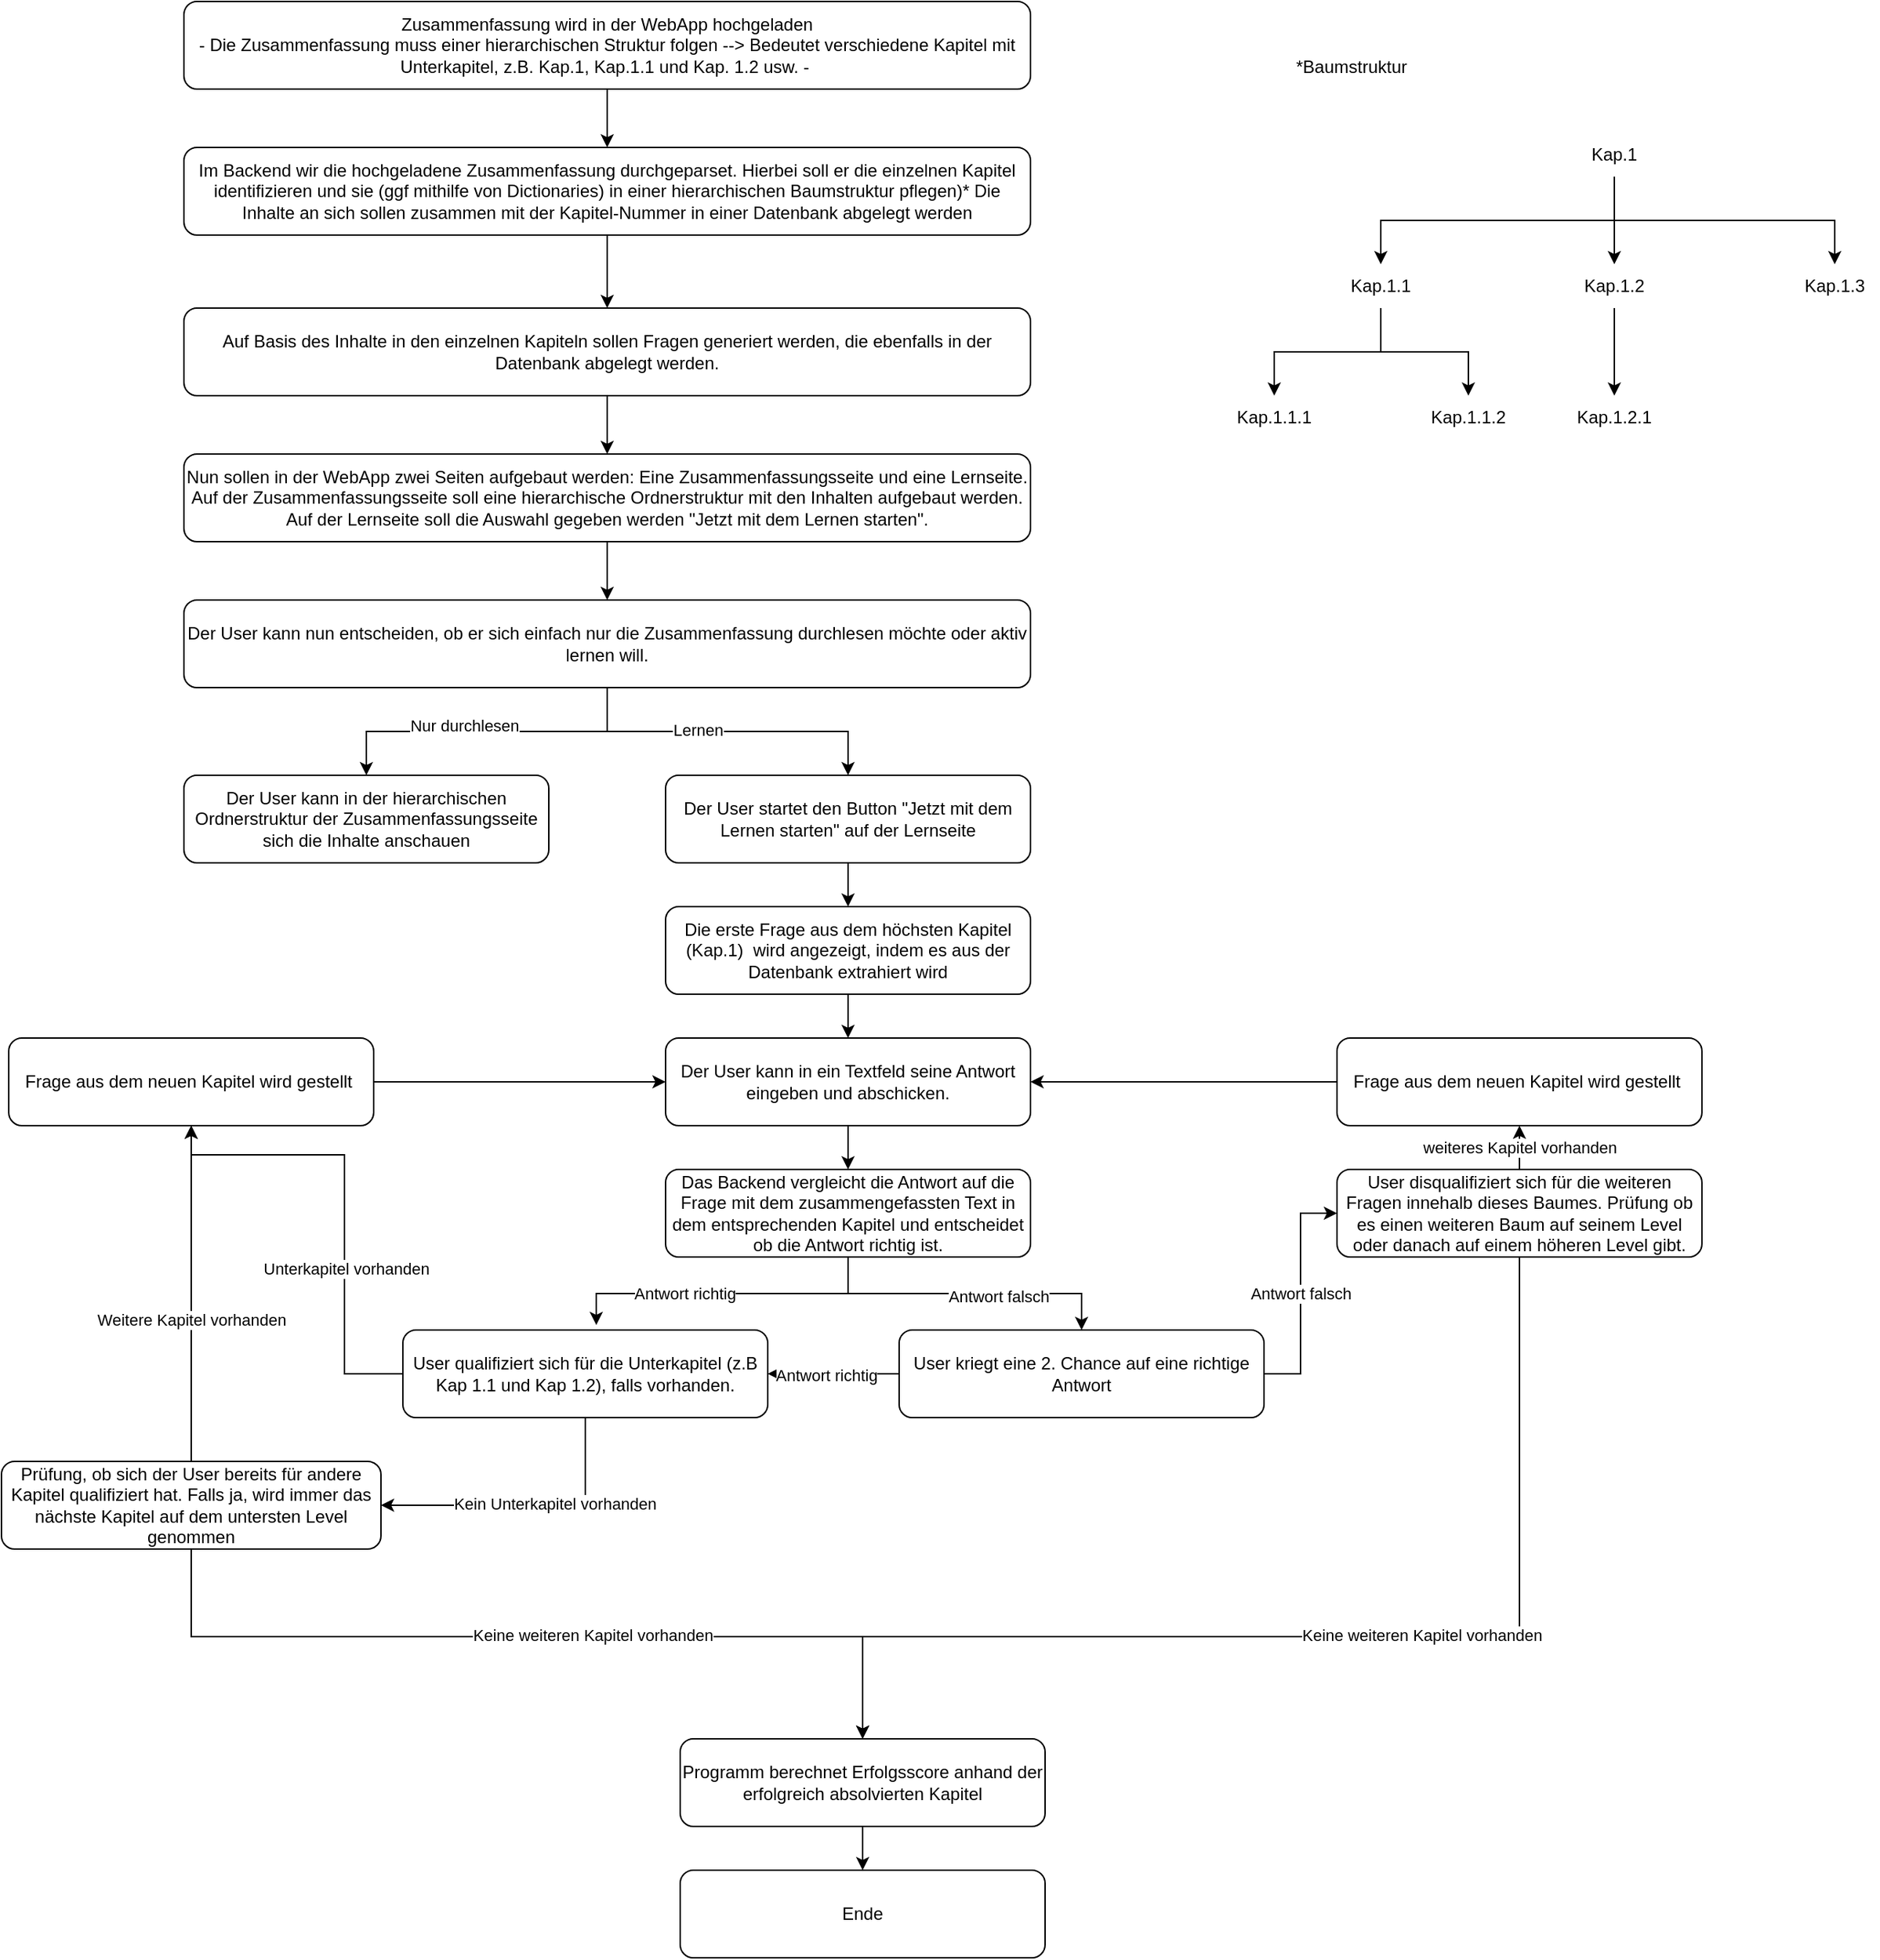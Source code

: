 <mxfile version="15.4.0" type="device"><diagram id="XT6APfeWLw9gPcAmSu-x" name="Seite-1"><mxGraphModel dx="2032" dy="687" grid="1" gridSize="10" guides="1" tooltips="1" connect="1" arrows="1" fold="1" page="1" pageScale="1" pageWidth="827" pageHeight="1169" math="0" shadow="0"><root><mxCell id="0"/><mxCell id="1" parent="0"/><mxCell id="LTsZ1OgKzYPCGksUfXsC-3" value="" style="edgeStyle=orthogonalEdgeStyle;rounded=0;orthogonalLoop=1;jettySize=auto;html=1;" edge="1" parent="1" source="LTsZ1OgKzYPCGksUfXsC-1" target="LTsZ1OgKzYPCGksUfXsC-2"><mxGeometry relative="1" as="geometry"/></mxCell><mxCell id="LTsZ1OgKzYPCGksUfXsC-1" value="Zusammenfassung wird in der WebApp hochgeladen&lt;br&gt;- Die Zusammenfassung muss einer hierarchischen Struktur folgen --&amp;gt; Bedeutet verschiedene Kapitel mit Unterkapitel, z.B. Kap.1, Kap.1.1 und Kap. 1.2 usw. -&amp;nbsp;" style="rounded=1;whiteSpace=wrap;html=1;" vertex="1" parent="1"><mxGeometry x="110" y="100" width="580" height="60" as="geometry"/></mxCell><mxCell id="LTsZ1OgKzYPCGksUfXsC-6" value="" style="edgeStyle=orthogonalEdgeStyle;rounded=0;orthogonalLoop=1;jettySize=auto;html=1;" edge="1" parent="1" source="LTsZ1OgKzYPCGksUfXsC-2" target="LTsZ1OgKzYPCGksUfXsC-5"><mxGeometry relative="1" as="geometry"/></mxCell><mxCell id="LTsZ1OgKzYPCGksUfXsC-2" value="Im Backend wir die hochgeladene Zusammenfassung durchgeparset. Hierbei soll er die einzelnen Kapitel identifizieren und sie (ggf mithilfe von Dictionaries) in einer hierarchischen Baumstruktur pflegen)* Die Inhalte an sich sollen zusammen mit der Kapitel-Nummer in einer Datenbank abgelegt werden" style="rounded=1;whiteSpace=wrap;html=1;" vertex="1" parent="1"><mxGeometry x="110" y="200" width="580" height="60" as="geometry"/></mxCell><mxCell id="LTsZ1OgKzYPCGksUfXsC-9" value="" style="edgeStyle=orthogonalEdgeStyle;rounded=0;orthogonalLoop=1;jettySize=auto;html=1;" edge="1" parent="1" source="LTsZ1OgKzYPCGksUfXsC-4" target="LTsZ1OgKzYPCGksUfXsC-8"><mxGeometry relative="1" as="geometry"/></mxCell><mxCell id="LTsZ1OgKzYPCGksUfXsC-4" value="Nun sollen in der WebApp zwei Seiten aufgebaut werden: Eine Zusammenfassungsseite und eine Lernseite. Auf der Zusammenfassungsseite soll eine hierarchische Ordnerstruktur mit den Inhalten aufgebaut werden. Auf der Lernseite soll die Auswahl gegeben werden &quot;Jetzt mit dem Lernen starten&quot;." style="rounded=1;whiteSpace=wrap;html=1;" vertex="1" parent="1"><mxGeometry x="110" y="410" width="580" height="60" as="geometry"/></mxCell><mxCell id="LTsZ1OgKzYPCGksUfXsC-7" value="" style="edgeStyle=orthogonalEdgeStyle;rounded=0;orthogonalLoop=1;jettySize=auto;html=1;" edge="1" parent="1" source="LTsZ1OgKzYPCGksUfXsC-5" target="LTsZ1OgKzYPCGksUfXsC-4"><mxGeometry relative="1" as="geometry"/></mxCell><mxCell id="LTsZ1OgKzYPCGksUfXsC-5" value="Auf Basis des Inhalte in den einzelnen Kapiteln sollen Fragen generiert werden, die ebenfalls in der Datenbank abgelegt werden." style="rounded=1;whiteSpace=wrap;html=1;" vertex="1" parent="1"><mxGeometry x="110" y="310" width="580" height="60" as="geometry"/></mxCell><mxCell id="LTsZ1OgKzYPCGksUfXsC-11" style="edgeStyle=orthogonalEdgeStyle;rounded=0;orthogonalLoop=1;jettySize=auto;html=1;exitX=0.5;exitY=1;exitDx=0;exitDy=0;" edge="1" parent="1" source="LTsZ1OgKzYPCGksUfXsC-8" target="LTsZ1OgKzYPCGksUfXsC-10"><mxGeometry relative="1" as="geometry"/></mxCell><mxCell id="LTsZ1OgKzYPCGksUfXsC-12" value="Nur durchlesen" style="edgeLabel;html=1;align=center;verticalAlign=middle;resizable=0;points=[];" vertex="1" connectable="0" parent="LTsZ1OgKzYPCGksUfXsC-11"><mxGeometry x="0.141" y="-4" relative="1" as="geometry"><mxPoint as="offset"/></mxGeometry></mxCell><mxCell id="LTsZ1OgKzYPCGksUfXsC-14" style="edgeStyle=orthogonalEdgeStyle;rounded=0;orthogonalLoop=1;jettySize=auto;html=1;exitX=0.5;exitY=1;exitDx=0;exitDy=0;entryX=0.5;entryY=0;entryDx=0;entryDy=0;" edge="1" parent="1" source="LTsZ1OgKzYPCGksUfXsC-8" target="LTsZ1OgKzYPCGksUfXsC-13"><mxGeometry relative="1" as="geometry"/></mxCell><mxCell id="LTsZ1OgKzYPCGksUfXsC-15" value="Lernen" style="edgeLabel;html=1;align=center;verticalAlign=middle;resizable=0;points=[];" vertex="1" connectable="0" parent="LTsZ1OgKzYPCGksUfXsC-14"><mxGeometry x="-0.186" y="1" relative="1" as="geometry"><mxPoint as="offset"/></mxGeometry></mxCell><mxCell id="LTsZ1OgKzYPCGksUfXsC-8" value="Der User kann nun entscheiden, ob er sich einfach nur die Zusammenfassung durchlesen möchte oder aktiv lernen will." style="rounded=1;whiteSpace=wrap;html=1;" vertex="1" parent="1"><mxGeometry x="110" y="510" width="580" height="60" as="geometry"/></mxCell><mxCell id="LTsZ1OgKzYPCGksUfXsC-10" value="Der User kann in der hierarchischen Ordnerstruktur der Zusammenfassungsseite sich die Inhalte anschauen" style="rounded=1;whiteSpace=wrap;html=1;" vertex="1" parent="1"><mxGeometry x="110" y="630" width="250" height="60" as="geometry"/></mxCell><mxCell id="LTsZ1OgKzYPCGksUfXsC-17" value="" style="edgeStyle=orthogonalEdgeStyle;rounded=0;orthogonalLoop=1;jettySize=auto;html=1;" edge="1" parent="1" source="LTsZ1OgKzYPCGksUfXsC-13" target="LTsZ1OgKzYPCGksUfXsC-16"><mxGeometry relative="1" as="geometry"/></mxCell><mxCell id="LTsZ1OgKzYPCGksUfXsC-13" value="Der User startet den Button &quot;Jetzt mit dem Lernen starten&quot; auf der Lernseite" style="rounded=1;whiteSpace=wrap;html=1;" vertex="1" parent="1"><mxGeometry x="440" y="630" width="250" height="60" as="geometry"/></mxCell><mxCell id="LTsZ1OgKzYPCGksUfXsC-19" value="" style="edgeStyle=orthogonalEdgeStyle;rounded=0;orthogonalLoop=1;jettySize=auto;html=1;" edge="1" parent="1" source="LTsZ1OgKzYPCGksUfXsC-16" target="LTsZ1OgKzYPCGksUfXsC-18"><mxGeometry relative="1" as="geometry"/></mxCell><mxCell id="LTsZ1OgKzYPCGksUfXsC-16" value="Die erste Frage aus dem höchsten Kapitel (Kap.1)&amp;nbsp; wird angezeigt, indem es aus der Datenbank extrahiert wird" style="rounded=1;whiteSpace=wrap;html=1;" vertex="1" parent="1"><mxGeometry x="440" y="720" width="250" height="60" as="geometry"/></mxCell><mxCell id="LTsZ1OgKzYPCGksUfXsC-21" value="" style="edgeStyle=orthogonalEdgeStyle;rounded=0;orthogonalLoop=1;jettySize=auto;html=1;" edge="1" parent="1" source="LTsZ1OgKzYPCGksUfXsC-18" target="LTsZ1OgKzYPCGksUfXsC-20"><mxGeometry relative="1" as="geometry"/></mxCell><mxCell id="LTsZ1OgKzYPCGksUfXsC-18" value="Der User kann in ein Textfeld seine Antwort eingeben und abschicken." style="rounded=1;whiteSpace=wrap;html=1;" vertex="1" parent="1"><mxGeometry x="440" y="810" width="250" height="60" as="geometry"/></mxCell><mxCell id="LTsZ1OgKzYPCGksUfXsC-23" style="edgeStyle=orthogonalEdgeStyle;rounded=0;orthogonalLoop=1;jettySize=auto;html=1;exitX=0.5;exitY=1;exitDx=0;exitDy=0;entryX=0.53;entryY=-0.057;entryDx=0;entryDy=0;entryPerimeter=0;" edge="1" parent="1" source="LTsZ1OgKzYPCGksUfXsC-20" target="LTsZ1OgKzYPCGksUfXsC-22"><mxGeometry relative="1" as="geometry"/></mxCell><mxCell id="LTsZ1OgKzYPCGksUfXsC-24" value="Antwort richtig" style="edgeLabel;html=1;align=center;verticalAlign=middle;resizable=0;points=[];" vertex="1" connectable="0" parent="LTsZ1OgKzYPCGksUfXsC-23"><mxGeometry x="0.249" relative="1" as="geometry"><mxPoint as="offset"/></mxGeometry></mxCell><mxCell id="LTsZ1OgKzYPCGksUfXsC-26" style="edgeStyle=orthogonalEdgeStyle;rounded=0;orthogonalLoop=1;jettySize=auto;html=1;exitX=0.5;exitY=1;exitDx=0;exitDy=0;entryX=0.5;entryY=0;entryDx=0;entryDy=0;" edge="1" parent="1" source="LTsZ1OgKzYPCGksUfXsC-20" target="LTsZ1OgKzYPCGksUfXsC-25"><mxGeometry relative="1" as="geometry"/></mxCell><mxCell id="LTsZ1OgKzYPCGksUfXsC-27" value="Antwort falsch" style="edgeLabel;html=1;align=center;verticalAlign=middle;resizable=0;points=[];" vertex="1" connectable="0" parent="LTsZ1OgKzYPCGksUfXsC-26"><mxGeometry x="0.214" y="-2" relative="1" as="geometry"><mxPoint as="offset"/></mxGeometry></mxCell><mxCell id="LTsZ1OgKzYPCGksUfXsC-20" value="Das Backend vergleicht die Antwort auf die Frage mit dem zusammengefassten Text in dem entsprechenden Kapitel und entscheidet ob die Antwort richtig ist." style="rounded=1;whiteSpace=wrap;html=1;" vertex="1" parent="1"><mxGeometry x="440" y="900" width="250" height="60" as="geometry"/></mxCell><mxCell id="LTsZ1OgKzYPCGksUfXsC-39" style="edgeStyle=orthogonalEdgeStyle;rounded=0;orthogonalLoop=1;jettySize=auto;html=1;exitX=0;exitY=0.5;exitDx=0;exitDy=0;entryX=0.5;entryY=1;entryDx=0;entryDy=0;" edge="1" parent="1" source="LTsZ1OgKzYPCGksUfXsC-22" target="LTsZ1OgKzYPCGksUfXsC-38"><mxGeometry relative="1" as="geometry"><Array as="points"><mxPoint x="220" y="1040"/><mxPoint x="220" y="890"/><mxPoint x="115" y="890"/></Array></mxGeometry></mxCell><mxCell id="LTsZ1OgKzYPCGksUfXsC-40" value="Unterkapitel vorhanden" style="edgeLabel;html=1;align=center;verticalAlign=middle;resizable=0;points=[];" vertex="1" connectable="0" parent="LTsZ1OgKzYPCGksUfXsC-39"><mxGeometry x="-0.285" y="-1" relative="1" as="geometry"><mxPoint as="offset"/></mxGeometry></mxCell><mxCell id="LTsZ1OgKzYPCGksUfXsC-43" style="edgeStyle=orthogonalEdgeStyle;rounded=0;orthogonalLoop=1;jettySize=auto;html=1;exitX=0.5;exitY=1;exitDx=0;exitDy=0;entryX=1;entryY=0.5;entryDx=0;entryDy=0;" edge="1" parent="1" source="LTsZ1OgKzYPCGksUfXsC-22" target="LTsZ1OgKzYPCGksUfXsC-42"><mxGeometry relative="1" as="geometry"/></mxCell><mxCell id="LTsZ1OgKzYPCGksUfXsC-44" value="Kein Unterkapitel vorhanden" style="edgeLabel;html=1;align=center;verticalAlign=middle;resizable=0;points=[];" vertex="1" connectable="0" parent="LTsZ1OgKzYPCGksUfXsC-43"><mxGeometry x="-0.183" y="-1" relative="1" as="geometry"><mxPoint as="offset"/></mxGeometry></mxCell><mxCell id="LTsZ1OgKzYPCGksUfXsC-22" value="User qualifiziert sich für die Unterkapitel (z.B Kap 1.1 und Kap 1.2), falls vorhanden." style="rounded=1;whiteSpace=wrap;html=1;" vertex="1" parent="1"><mxGeometry x="260" y="1010" width="250" height="60" as="geometry"/></mxCell><mxCell id="LTsZ1OgKzYPCGksUfXsC-28" style="edgeStyle=orthogonalEdgeStyle;rounded=0;orthogonalLoop=1;jettySize=auto;html=1;exitX=0;exitY=0.5;exitDx=0;exitDy=0;entryX=1;entryY=0.5;entryDx=0;entryDy=0;" edge="1" parent="1" source="LTsZ1OgKzYPCGksUfXsC-25" target="LTsZ1OgKzYPCGksUfXsC-22"><mxGeometry relative="1" as="geometry"/></mxCell><mxCell id="LTsZ1OgKzYPCGksUfXsC-29" value="Antwort richtig" style="edgeLabel;html=1;align=center;verticalAlign=middle;resizable=0;points=[];" vertex="1" connectable="0" parent="LTsZ1OgKzYPCGksUfXsC-28"><mxGeometry x="0.12" y="1" relative="1" as="geometry"><mxPoint as="offset"/></mxGeometry></mxCell><mxCell id="LTsZ1OgKzYPCGksUfXsC-31" value="Antwort falsch" style="edgeStyle=orthogonalEdgeStyle;rounded=0;orthogonalLoop=1;jettySize=auto;html=1;exitX=1;exitY=0.5;exitDx=0;exitDy=0;entryX=0;entryY=0.5;entryDx=0;entryDy=0;" edge="1" parent="1" source="LTsZ1OgKzYPCGksUfXsC-25" target="LTsZ1OgKzYPCGksUfXsC-30"><mxGeometry relative="1" as="geometry"/></mxCell><mxCell id="LTsZ1OgKzYPCGksUfXsC-25" value="User kriegt eine 2. Chance auf eine richtige Antwort" style="rounded=1;whiteSpace=wrap;html=1;" vertex="1" parent="1"><mxGeometry x="600" y="1010" width="250" height="60" as="geometry"/></mxCell><mxCell id="LTsZ1OgKzYPCGksUfXsC-33" value="weiteres Kapitel vorhanden" style="edgeStyle=orthogonalEdgeStyle;rounded=0;orthogonalLoop=1;jettySize=auto;html=1;exitX=0.5;exitY=0;exitDx=0;exitDy=0;entryX=0.5;entryY=1;entryDx=0;entryDy=0;" edge="1" parent="1" source="LTsZ1OgKzYPCGksUfXsC-30" target="LTsZ1OgKzYPCGksUfXsC-32"><mxGeometry relative="1" as="geometry"/></mxCell><mxCell id="LTsZ1OgKzYPCGksUfXsC-36" style="edgeStyle=orthogonalEdgeStyle;rounded=0;orthogonalLoop=1;jettySize=auto;html=1;exitX=0.5;exitY=1;exitDx=0;exitDy=0;" edge="1" parent="1" source="LTsZ1OgKzYPCGksUfXsC-30" target="LTsZ1OgKzYPCGksUfXsC-35"><mxGeometry relative="1" as="geometry"><Array as="points"><mxPoint x="1025" y="1220"/><mxPoint x="575" y="1220"/></Array></mxGeometry></mxCell><mxCell id="LTsZ1OgKzYPCGksUfXsC-37" value="Keine weiteren Kapitel vorhanden" style="edgeLabel;html=1;align=center;verticalAlign=middle;resizable=0;points=[];" vertex="1" connectable="0" parent="LTsZ1OgKzYPCGksUfXsC-36"><mxGeometry x="-0.16" y="-1" relative="1" as="geometry"><mxPoint as="offset"/></mxGeometry></mxCell><mxCell id="LTsZ1OgKzYPCGksUfXsC-30" value="User disqualifiziert sich für die weiteren Fragen innehalb dieses Baumes. Prüfung ob es einen weiteren Baum auf seinem Level oder danach auf einem höheren Level gibt." style="rounded=1;whiteSpace=wrap;html=1;" vertex="1" parent="1"><mxGeometry x="900" y="900" width="250" height="60" as="geometry"/></mxCell><mxCell id="LTsZ1OgKzYPCGksUfXsC-34" style="edgeStyle=orthogonalEdgeStyle;rounded=0;orthogonalLoop=1;jettySize=auto;html=1;exitX=0;exitY=0.5;exitDx=0;exitDy=0;entryX=1;entryY=0.5;entryDx=0;entryDy=0;" edge="1" parent="1" source="LTsZ1OgKzYPCGksUfXsC-32" target="LTsZ1OgKzYPCGksUfXsC-18"><mxGeometry relative="1" as="geometry"/></mxCell><mxCell id="LTsZ1OgKzYPCGksUfXsC-32" value="Frage aus dem neuen Kapitel wird gestellt&amp;nbsp;" style="rounded=1;whiteSpace=wrap;html=1;" vertex="1" parent="1"><mxGeometry x="900" y="810" width="250" height="60" as="geometry"/></mxCell><mxCell id="LTsZ1OgKzYPCGksUfXsC-51" style="edgeStyle=orthogonalEdgeStyle;rounded=0;orthogonalLoop=1;jettySize=auto;html=1;exitX=0.5;exitY=1;exitDx=0;exitDy=0;entryX=0.5;entryY=0;entryDx=0;entryDy=0;" edge="1" parent="1" source="LTsZ1OgKzYPCGksUfXsC-35" target="LTsZ1OgKzYPCGksUfXsC-50"><mxGeometry relative="1" as="geometry"/></mxCell><mxCell id="LTsZ1OgKzYPCGksUfXsC-35" value="Programm berechnet Erfolgsscore anhand der erfolgreich absolvierten Kapitel" style="rounded=1;whiteSpace=wrap;html=1;" vertex="1" parent="1"><mxGeometry x="450" y="1290" width="250" height="60" as="geometry"/></mxCell><mxCell id="LTsZ1OgKzYPCGksUfXsC-41" style="edgeStyle=orthogonalEdgeStyle;rounded=0;orthogonalLoop=1;jettySize=auto;html=1;exitX=1;exitY=0.5;exitDx=0;exitDy=0;entryX=0;entryY=0.5;entryDx=0;entryDy=0;" edge="1" parent="1" source="LTsZ1OgKzYPCGksUfXsC-38" target="LTsZ1OgKzYPCGksUfXsC-18"><mxGeometry relative="1" as="geometry"/></mxCell><mxCell id="LTsZ1OgKzYPCGksUfXsC-38" value="Frage aus dem neuen Kapitel wird gestellt&amp;nbsp;" style="rounded=1;whiteSpace=wrap;html=1;" vertex="1" parent="1"><mxGeometry x="-10" y="810" width="250" height="60" as="geometry"/></mxCell><mxCell id="LTsZ1OgKzYPCGksUfXsC-45" style="edgeStyle=orthogonalEdgeStyle;rounded=0;orthogonalLoop=1;jettySize=auto;html=1;exitX=0.5;exitY=0;exitDx=0;exitDy=0;entryX=0.5;entryY=1;entryDx=0;entryDy=0;" edge="1" parent="1" source="LTsZ1OgKzYPCGksUfXsC-42" target="LTsZ1OgKzYPCGksUfXsC-38"><mxGeometry relative="1" as="geometry"/></mxCell><mxCell id="LTsZ1OgKzYPCGksUfXsC-46" value="Weitere Kapitel vorhanden" style="edgeLabel;html=1;align=center;verticalAlign=middle;resizable=0;points=[];" vertex="1" connectable="0" parent="LTsZ1OgKzYPCGksUfXsC-45"><mxGeometry x="-0.158" relative="1" as="geometry"><mxPoint as="offset"/></mxGeometry></mxCell><mxCell id="LTsZ1OgKzYPCGksUfXsC-48" style="edgeStyle=orthogonalEdgeStyle;rounded=0;orthogonalLoop=1;jettySize=auto;html=1;exitX=0.5;exitY=1;exitDx=0;exitDy=0;entryX=0.5;entryY=0;entryDx=0;entryDy=0;" edge="1" parent="1" source="LTsZ1OgKzYPCGksUfXsC-42" target="LTsZ1OgKzYPCGksUfXsC-35"><mxGeometry relative="1" as="geometry"><Array as="points"><mxPoint x="115" y="1220"/><mxPoint x="575" y="1220"/></Array></mxGeometry></mxCell><mxCell id="LTsZ1OgKzYPCGksUfXsC-49" value="Keine weiteren Kapitel vorhanden" style="edgeLabel;html=1;align=center;verticalAlign=middle;resizable=0;points=[];" vertex="1" connectable="0" parent="LTsZ1OgKzYPCGksUfXsC-48"><mxGeometry x="0.135" y="1" relative="1" as="geometry"><mxPoint as="offset"/></mxGeometry></mxCell><mxCell id="LTsZ1OgKzYPCGksUfXsC-42" value="Prüfung, ob sich der User bereits für andere Kapitel qualifiziert hat. Falls ja, wird immer das nächste Kapitel auf dem untersten Level genommen" style="rounded=1;whiteSpace=wrap;html=1;" vertex="1" parent="1"><mxGeometry x="-15" y="1100" width="260" height="60" as="geometry"/></mxCell><mxCell id="LTsZ1OgKzYPCGksUfXsC-50" value="Ende" style="rounded=1;whiteSpace=wrap;html=1;" vertex="1" parent="1"><mxGeometry x="450" y="1380" width="250" height="60" as="geometry"/></mxCell><mxCell id="LTsZ1OgKzYPCGksUfXsC-52" value="*Baumstruktur" style="text;html=1;strokeColor=none;fillColor=none;align=center;verticalAlign=middle;whiteSpace=wrap;rounded=0;" vertex="1" parent="1"><mxGeometry x="880" y="130" width="60" height="30" as="geometry"/></mxCell><mxCell id="LTsZ1OgKzYPCGksUfXsC-62" style="edgeStyle=orthogonalEdgeStyle;rounded=0;orthogonalLoop=1;jettySize=auto;html=1;exitX=0.5;exitY=1;exitDx=0;exitDy=0;entryX=0.5;entryY=0;entryDx=0;entryDy=0;" edge="1" parent="1" source="LTsZ1OgKzYPCGksUfXsC-53" target="LTsZ1OgKzYPCGksUfXsC-54"><mxGeometry relative="1" as="geometry"/></mxCell><mxCell id="LTsZ1OgKzYPCGksUfXsC-63" style="edgeStyle=orthogonalEdgeStyle;rounded=0;orthogonalLoop=1;jettySize=auto;html=1;exitX=0.5;exitY=1;exitDx=0;exitDy=0;" edge="1" parent="1" source="LTsZ1OgKzYPCGksUfXsC-53" target="LTsZ1OgKzYPCGksUfXsC-55"><mxGeometry relative="1" as="geometry"><Array as="points"><mxPoint x="1090" y="270"/><mxPoint x="1090" y="270"/></Array></mxGeometry></mxCell><mxCell id="LTsZ1OgKzYPCGksUfXsC-64" style="edgeStyle=orthogonalEdgeStyle;rounded=0;orthogonalLoop=1;jettySize=auto;html=1;exitX=0.5;exitY=1;exitDx=0;exitDy=0;entryX=0.5;entryY=0;entryDx=0;entryDy=0;" edge="1" parent="1" source="LTsZ1OgKzYPCGksUfXsC-53" target="LTsZ1OgKzYPCGksUfXsC-56"><mxGeometry relative="1" as="geometry"/></mxCell><mxCell id="LTsZ1OgKzYPCGksUfXsC-53" value="Kap.1" style="text;html=1;strokeColor=none;fillColor=none;align=center;verticalAlign=middle;whiteSpace=wrap;rounded=0;" vertex="1" parent="1"><mxGeometry x="1060" y="190" width="60" height="30" as="geometry"/></mxCell><mxCell id="LTsZ1OgKzYPCGksUfXsC-65" style="edgeStyle=orthogonalEdgeStyle;rounded=0;orthogonalLoop=1;jettySize=auto;html=1;exitX=0.5;exitY=1;exitDx=0;exitDy=0;entryX=0.5;entryY=0;entryDx=0;entryDy=0;" edge="1" parent="1" source="LTsZ1OgKzYPCGksUfXsC-54" target="LTsZ1OgKzYPCGksUfXsC-57"><mxGeometry relative="1" as="geometry"/></mxCell><mxCell id="LTsZ1OgKzYPCGksUfXsC-66" style="edgeStyle=orthogonalEdgeStyle;rounded=0;orthogonalLoop=1;jettySize=auto;html=1;exitX=0.5;exitY=1;exitDx=0;exitDy=0;entryX=0.5;entryY=0;entryDx=0;entryDy=0;" edge="1" parent="1" source="LTsZ1OgKzYPCGksUfXsC-54" target="LTsZ1OgKzYPCGksUfXsC-59"><mxGeometry relative="1" as="geometry"/></mxCell><mxCell id="LTsZ1OgKzYPCGksUfXsC-54" value="Kap.1.1" style="text;html=1;strokeColor=none;fillColor=none;align=center;verticalAlign=middle;whiteSpace=wrap;rounded=0;" vertex="1" parent="1"><mxGeometry x="900" y="280" width="60" height="30" as="geometry"/></mxCell><mxCell id="LTsZ1OgKzYPCGksUfXsC-67" style="edgeStyle=orthogonalEdgeStyle;rounded=0;orthogonalLoop=1;jettySize=auto;html=1;exitX=0.5;exitY=1;exitDx=0;exitDy=0;" edge="1" parent="1" source="LTsZ1OgKzYPCGksUfXsC-55" target="LTsZ1OgKzYPCGksUfXsC-60"><mxGeometry relative="1" as="geometry"/></mxCell><mxCell id="LTsZ1OgKzYPCGksUfXsC-55" value="Kap.1.2" style="text;html=1;strokeColor=none;fillColor=none;align=center;verticalAlign=middle;whiteSpace=wrap;rounded=0;" vertex="1" parent="1"><mxGeometry x="1060" y="280" width="60" height="30" as="geometry"/></mxCell><mxCell id="LTsZ1OgKzYPCGksUfXsC-56" value="Kap.1.3" style="text;html=1;strokeColor=none;fillColor=none;align=center;verticalAlign=middle;whiteSpace=wrap;rounded=0;" vertex="1" parent="1"><mxGeometry x="1211" y="280" width="60" height="30" as="geometry"/></mxCell><mxCell id="LTsZ1OgKzYPCGksUfXsC-57" value="Kap.1.1.1" style="text;html=1;strokeColor=none;fillColor=none;align=center;verticalAlign=middle;whiteSpace=wrap;rounded=0;" vertex="1" parent="1"><mxGeometry x="827" y="370" width="60" height="30" as="geometry"/></mxCell><mxCell id="LTsZ1OgKzYPCGksUfXsC-59" value="Kap.1.1.2" style="text;html=1;strokeColor=none;fillColor=none;align=center;verticalAlign=middle;whiteSpace=wrap;rounded=0;" vertex="1" parent="1"><mxGeometry x="960" y="370" width="60" height="30" as="geometry"/></mxCell><mxCell id="LTsZ1OgKzYPCGksUfXsC-60" value="Kap.1.2.1" style="text;html=1;strokeColor=none;fillColor=none;align=center;verticalAlign=middle;whiteSpace=wrap;rounded=0;" vertex="1" parent="1"><mxGeometry x="1060" y="370" width="60" height="30" as="geometry"/></mxCell></root></mxGraphModel></diagram></mxfile>